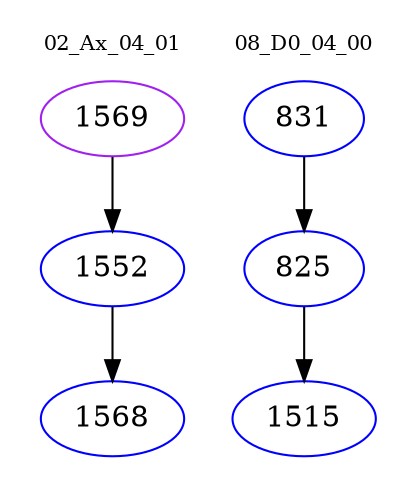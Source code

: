 digraph{
subgraph cluster_0 {
color = white
label = "02_Ax_04_01";
fontsize=10;
T0_1569 [label="1569", color="purple"]
T0_1569 -> T0_1552 [color="black"]
T0_1552 [label="1552", color="blue"]
T0_1552 -> T0_1568 [color="black"]
T0_1568 [label="1568", color="blue"]
}
subgraph cluster_1 {
color = white
label = "08_D0_04_00";
fontsize=10;
T1_831 [label="831", color="blue"]
T1_831 -> T1_825 [color="black"]
T1_825 [label="825", color="blue"]
T1_825 -> T1_1515 [color="black"]
T1_1515 [label="1515", color="blue"]
}
}

